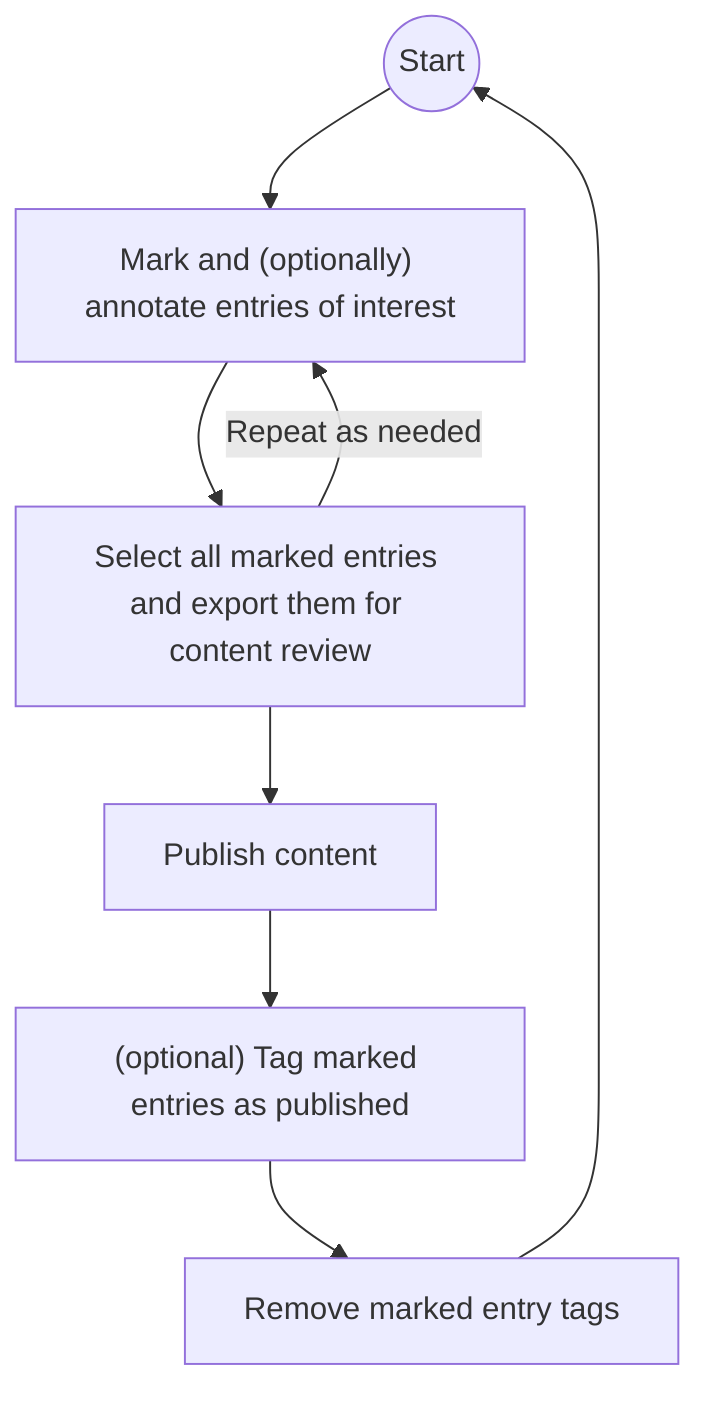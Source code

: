 flowchart TD
Z((Start))
Z --> A["Mark and (optionally) annotate entries of interest"]
A --> B[Select all marked entries and export them for content review] -->|Repeat as needed|A
B --> C[Publish content]
C --> D["(optional) Tag marked entries as published"]
D--> E[Remove marked entry tags]
E --> Z